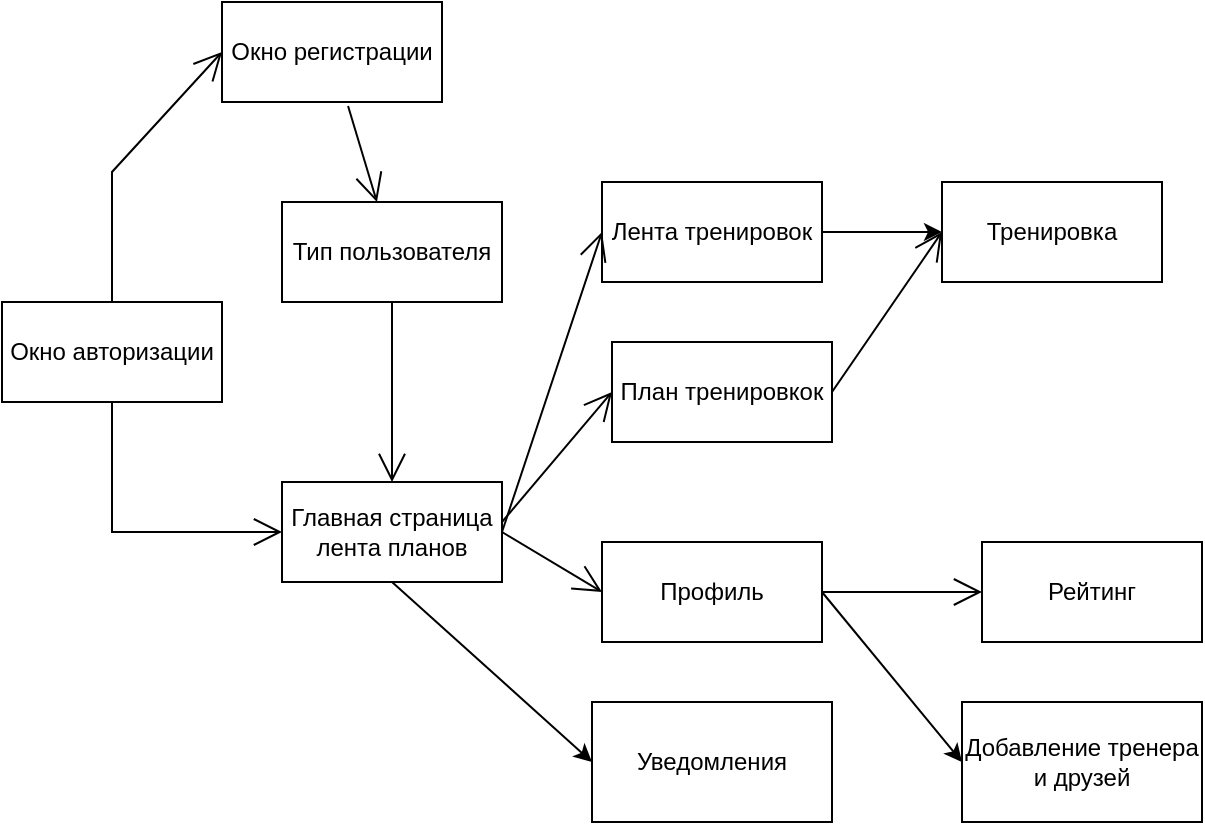 <mxfile version="23.1.5" type="github">
  <diagram name="Страница — 1" id="yua7qqaj4lyKArtTyUZU">
    <mxGraphModel dx="984" dy="667" grid="1" gridSize="10" guides="1" tooltips="1" connect="1" arrows="1" fold="1" page="1" pageScale="1" pageWidth="827" pageHeight="1169" math="0" shadow="0">
      <root>
        <mxCell id="0" />
        <mxCell id="1" parent="0" />
        <mxCell id="d_SSu0a-xPiU64xZgLDZ-2" value="Окно авторизации" style="html=1;whiteSpace=wrap;" parent="1" vertex="1">
          <mxGeometry x="30" y="200" width="110" height="50" as="geometry" />
        </mxCell>
        <mxCell id="d_SSu0a-xPiU64xZgLDZ-3" value="Окно регистрации" style="html=1;whiteSpace=wrap;" parent="1" vertex="1">
          <mxGeometry x="140" y="50" width="110" height="50" as="geometry" />
        </mxCell>
        <mxCell id="d_SSu0a-xPiU64xZgLDZ-4" value="" style="endArrow=open;endFill=1;endSize=12;html=1;rounded=0;exitX=0.5;exitY=0;exitDx=0;exitDy=0;entryX=0;entryY=0.5;entryDx=0;entryDy=0;" parent="1" source="d_SSu0a-xPiU64xZgLDZ-2" target="d_SSu0a-xPiU64xZgLDZ-3" edge="1">
          <mxGeometry width="160" relative="1" as="geometry">
            <mxPoint x="330" y="290" as="sourcePoint" />
            <mxPoint x="490" y="290" as="targetPoint" />
            <Array as="points">
              <mxPoint x="85" y="135" />
            </Array>
          </mxGeometry>
        </mxCell>
        <mxCell id="d_SSu0a-xPiU64xZgLDZ-6" value="Главная страница&lt;br&gt;лента планов" style="html=1;whiteSpace=wrap;" parent="1" vertex="1">
          <mxGeometry x="170" y="290" width="110" height="50" as="geometry" />
        </mxCell>
        <mxCell id="d_SSu0a-xPiU64xZgLDZ-7" value="Тип пользователя" style="html=1;whiteSpace=wrap;" parent="1" vertex="1">
          <mxGeometry x="170" y="150" width="110" height="50" as="geometry" />
        </mxCell>
        <mxCell id="d_SSu0a-xPiU64xZgLDZ-9" value="" style="endArrow=open;endFill=1;endSize=12;html=1;rounded=0;exitX=0.573;exitY=1.04;exitDx=0;exitDy=0;exitPerimeter=0;" parent="1" source="d_SSu0a-xPiU64xZgLDZ-3" target="d_SSu0a-xPiU64xZgLDZ-7" edge="1">
          <mxGeometry width="160" relative="1" as="geometry">
            <mxPoint x="330" y="290" as="sourcePoint" />
            <mxPoint x="490" y="290" as="targetPoint" />
          </mxGeometry>
        </mxCell>
        <mxCell id="d_SSu0a-xPiU64xZgLDZ-10" value="" style="endArrow=open;endFill=1;endSize=12;html=1;rounded=0;exitX=0.5;exitY=1;exitDx=0;exitDy=0;entryX=0;entryY=0.5;entryDx=0;entryDy=0;" parent="1" source="d_SSu0a-xPiU64xZgLDZ-2" target="d_SSu0a-xPiU64xZgLDZ-6" edge="1">
          <mxGeometry width="160" relative="1" as="geometry">
            <mxPoint x="330" y="290" as="sourcePoint" />
            <mxPoint x="490" y="290" as="targetPoint" />
            <Array as="points">
              <mxPoint x="85" y="315" />
            </Array>
          </mxGeometry>
        </mxCell>
        <mxCell id="d_SSu0a-xPiU64xZgLDZ-11" value="Лента тренировок" style="html=1;whiteSpace=wrap;" parent="1" vertex="1">
          <mxGeometry x="330" y="140" width="110" height="50" as="geometry" />
        </mxCell>
        <mxCell id="d_SSu0a-xPiU64xZgLDZ-12" value="План тренировкок" style="html=1;whiteSpace=wrap;" parent="1" vertex="1">
          <mxGeometry x="335" y="220" width="110" height="50" as="geometry" />
        </mxCell>
        <mxCell id="d_SSu0a-xPiU64xZgLDZ-13" value="Тренировка" style="html=1;whiteSpace=wrap;" parent="1" vertex="1">
          <mxGeometry x="500" y="140" width="110" height="50" as="geometry" />
        </mxCell>
        <mxCell id="d_SSu0a-xPiU64xZgLDZ-26" value="Профиль" style="html=1;whiteSpace=wrap;" parent="1" vertex="1">
          <mxGeometry x="330" y="320" width="110" height="50" as="geometry" />
        </mxCell>
        <mxCell id="d_SSu0a-xPiU64xZgLDZ-34" value="Рейтинг" style="html=1;whiteSpace=wrap;" parent="1" vertex="1">
          <mxGeometry x="520" y="320" width="110" height="50" as="geometry" />
        </mxCell>
        <mxCell id="d_SSu0a-xPiU64xZgLDZ-35" value="" style="endArrow=open;endFill=1;endSize=12;html=1;rounded=0;exitX=1;exitY=0.5;exitDx=0;exitDy=0;entryX=0;entryY=0.5;entryDx=0;entryDy=0;" parent="1" source="d_SSu0a-xPiU64xZgLDZ-26" target="d_SSu0a-xPiU64xZgLDZ-34" edge="1">
          <mxGeometry width="160" relative="1" as="geometry">
            <mxPoint x="330" y="290" as="sourcePoint" />
            <mxPoint x="490" y="290" as="targetPoint" />
          </mxGeometry>
        </mxCell>
        <mxCell id="rR46YuDEnWutWiPu1DSL-1" value="" style="endArrow=open;endFill=1;endSize=12;html=1;rounded=0;exitX=0.5;exitY=1;exitDx=0;exitDy=0;entryX=0.5;entryY=0;entryDx=0;entryDy=0;" parent="1" source="d_SSu0a-xPiU64xZgLDZ-7" target="d_SSu0a-xPiU64xZgLDZ-6" edge="1">
          <mxGeometry width="160" relative="1" as="geometry">
            <mxPoint x="330" y="290" as="sourcePoint" />
            <mxPoint x="490" y="290" as="targetPoint" />
          </mxGeometry>
        </mxCell>
        <mxCell id="rR46YuDEnWutWiPu1DSL-4" value="" style="endArrow=open;endFill=1;endSize=12;html=1;rounded=0;exitX=1;exitY=0.5;exitDx=0;exitDy=0;entryX=0;entryY=0.5;entryDx=0;entryDy=0;" parent="1" source="d_SSu0a-xPiU64xZgLDZ-6" target="d_SSu0a-xPiU64xZgLDZ-11" edge="1">
          <mxGeometry width="160" relative="1" as="geometry">
            <mxPoint x="334" y="320" as="sourcePoint" />
            <mxPoint x="494" y="320" as="targetPoint" />
          </mxGeometry>
        </mxCell>
        <mxCell id="rR46YuDEnWutWiPu1DSL-5" value="" style="endArrow=open;endFill=1;endSize=12;html=1;rounded=0;exitX=1;exitY=0.5;exitDx=0;exitDy=0;entryX=0;entryY=0.5;entryDx=0;entryDy=0;" parent="1" source="d_SSu0a-xPiU64xZgLDZ-6" target="d_SSu0a-xPiU64xZgLDZ-26" edge="1">
          <mxGeometry width="160" relative="1" as="geometry">
            <mxPoint x="330" y="290" as="sourcePoint" />
            <mxPoint x="490" y="290" as="targetPoint" />
          </mxGeometry>
        </mxCell>
        <mxCell id="rR46YuDEnWutWiPu1DSL-6" value="" style="endArrow=open;endFill=1;endSize=12;html=1;rounded=0;entryX=0;entryY=0.5;entryDx=0;entryDy=0;" parent="1" target="d_SSu0a-xPiU64xZgLDZ-12" edge="1">
          <mxGeometry width="160" relative="1" as="geometry">
            <mxPoint x="280" y="310" as="sourcePoint" />
            <mxPoint x="490" y="290" as="targetPoint" />
          </mxGeometry>
        </mxCell>
        <mxCell id="rR46YuDEnWutWiPu1DSL-7" value="" style="endArrow=open;endFill=1;endSize=12;html=1;rounded=0;exitX=1;exitY=0.5;exitDx=0;exitDy=0;entryX=0;entryY=0.5;entryDx=0;entryDy=0;" parent="1" source="d_SSu0a-xPiU64xZgLDZ-12" target="d_SSu0a-xPiU64xZgLDZ-13" edge="1">
          <mxGeometry width="160" relative="1" as="geometry">
            <mxPoint x="330" y="290" as="sourcePoint" />
            <mxPoint x="490" y="290" as="targetPoint" />
          </mxGeometry>
        </mxCell>
        <mxCell id="4uGLrBEewB5E6X6AhYTx-1" value="Уведомления" style="rounded=0;whiteSpace=wrap;html=1;" vertex="1" parent="1">
          <mxGeometry x="325" y="400" width="120" height="60" as="geometry" />
        </mxCell>
        <mxCell id="4uGLrBEewB5E6X6AhYTx-2" value="" style="endArrow=classic;html=1;rounded=0;exitX=0.5;exitY=1;exitDx=0;exitDy=0;entryX=0;entryY=0.5;entryDx=0;entryDy=0;" edge="1" parent="1" source="d_SSu0a-xPiU64xZgLDZ-6" target="4uGLrBEewB5E6X6AhYTx-1">
          <mxGeometry width="50" height="50" relative="1" as="geometry">
            <mxPoint x="390" y="370" as="sourcePoint" />
            <mxPoint x="440" y="320" as="targetPoint" />
          </mxGeometry>
        </mxCell>
        <mxCell id="4uGLrBEewB5E6X6AhYTx-3" value="Добавление тренера и друзей" style="rounded=0;whiteSpace=wrap;html=1;" vertex="1" parent="1">
          <mxGeometry x="510" y="400" width="120" height="60" as="geometry" />
        </mxCell>
        <mxCell id="4uGLrBEewB5E6X6AhYTx-4" value="" style="endArrow=classic;html=1;rounded=0;entryX=0;entryY=0.5;entryDx=0;entryDy=0;exitX=1;exitY=0.5;exitDx=0;exitDy=0;" edge="1" parent="1" source="d_SSu0a-xPiU64xZgLDZ-26" target="4uGLrBEewB5E6X6AhYTx-3">
          <mxGeometry width="50" height="50" relative="1" as="geometry">
            <mxPoint x="390" y="370" as="sourcePoint" />
            <mxPoint x="440" y="320" as="targetPoint" />
          </mxGeometry>
        </mxCell>
        <mxCell id="4uGLrBEewB5E6X6AhYTx-5" value="" style="endArrow=classic;html=1;rounded=0;exitX=1;exitY=0.5;exitDx=0;exitDy=0;" edge="1" parent="1" source="d_SSu0a-xPiU64xZgLDZ-11">
          <mxGeometry width="50" height="50" relative="1" as="geometry">
            <mxPoint x="390" y="370" as="sourcePoint" />
            <mxPoint x="500" y="165" as="targetPoint" />
          </mxGeometry>
        </mxCell>
      </root>
    </mxGraphModel>
  </diagram>
</mxfile>
